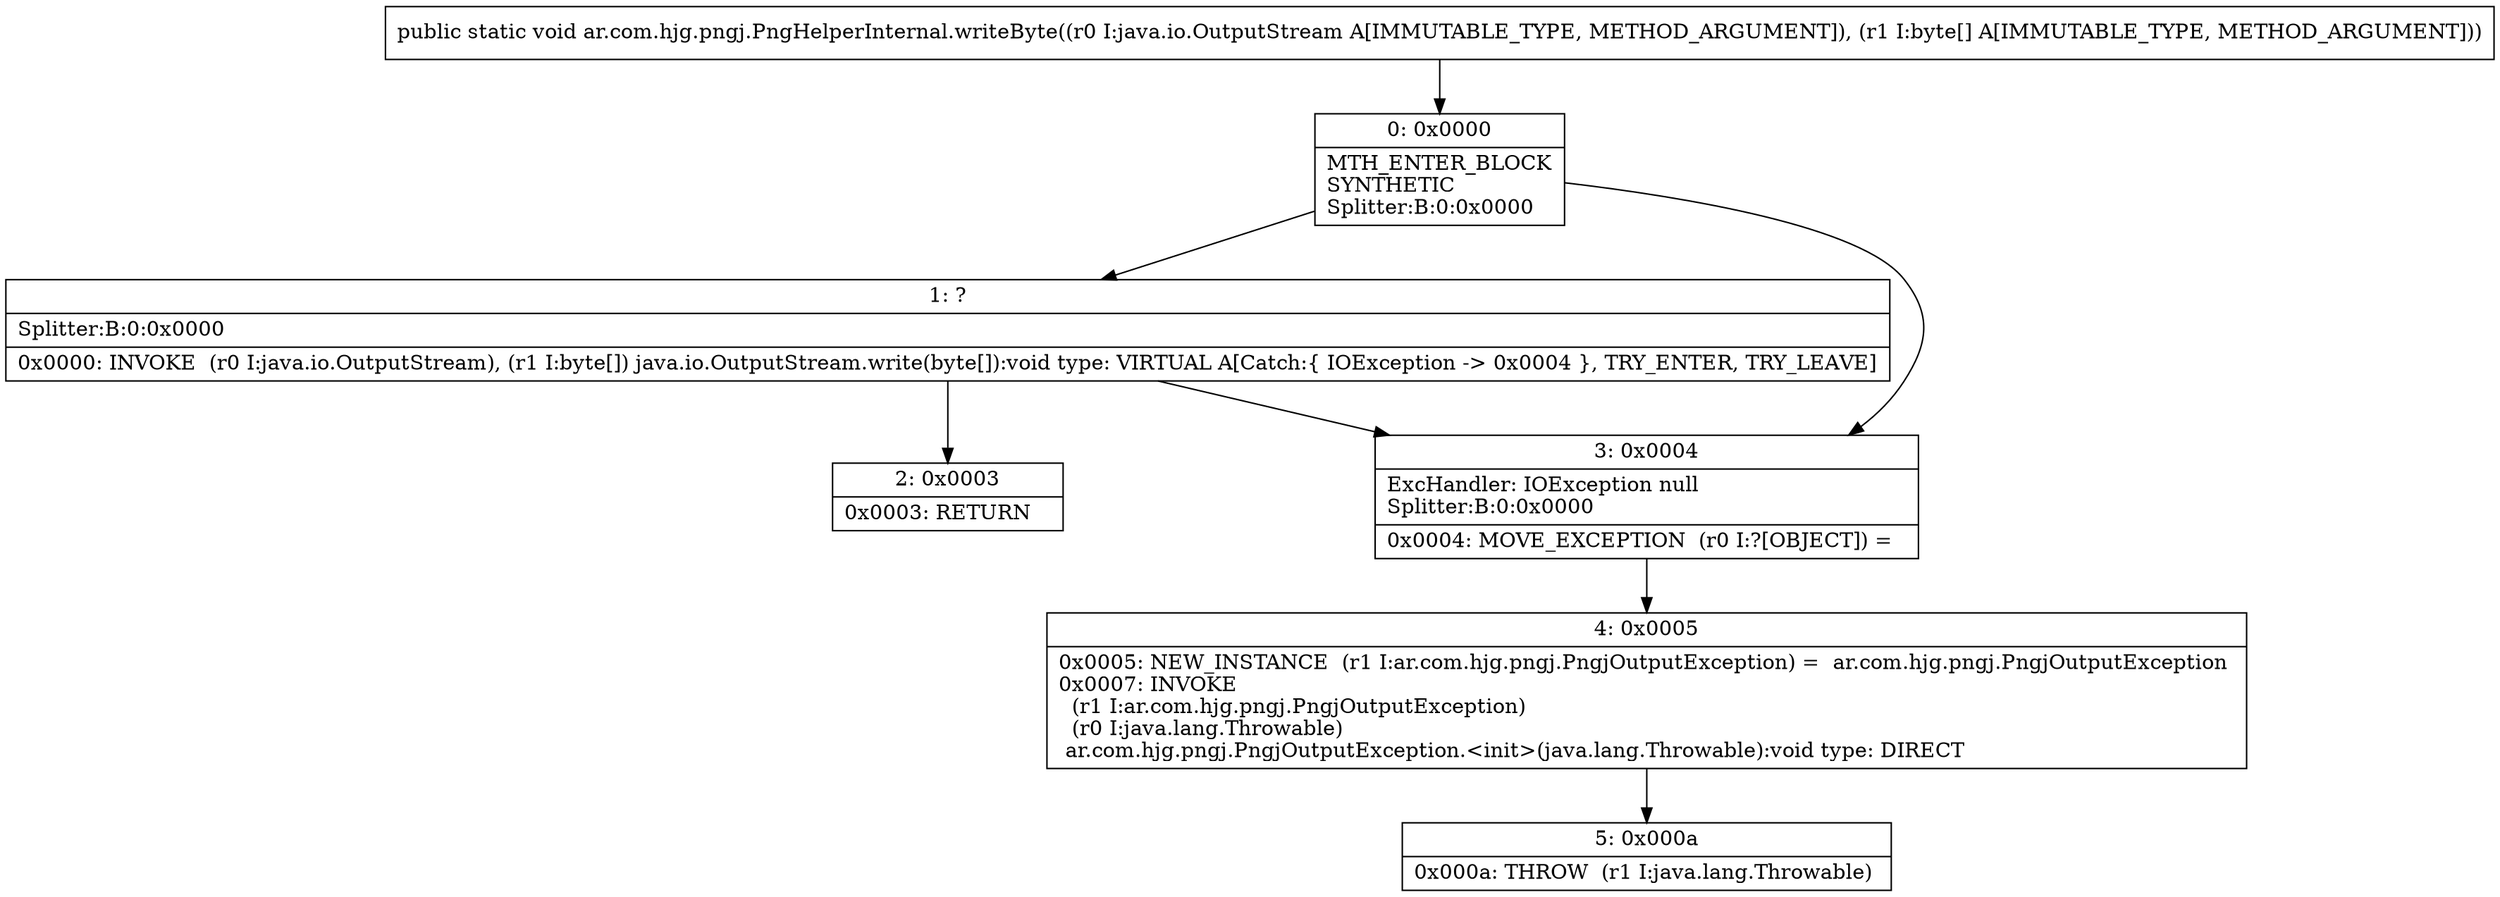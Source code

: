 digraph "CFG forar.com.hjg.pngj.PngHelperInternal.writeByte(Ljava\/io\/OutputStream;[B)V" {
Node_0 [shape=record,label="{0\:\ 0x0000|MTH_ENTER_BLOCK\lSYNTHETIC\lSplitter:B:0:0x0000\l}"];
Node_1 [shape=record,label="{1\:\ ?|Splitter:B:0:0x0000\l|0x0000: INVOKE  (r0 I:java.io.OutputStream), (r1 I:byte[]) java.io.OutputStream.write(byte[]):void type: VIRTUAL A[Catch:\{ IOException \-\> 0x0004 \}, TRY_ENTER, TRY_LEAVE]\l}"];
Node_2 [shape=record,label="{2\:\ 0x0003|0x0003: RETURN   \l}"];
Node_3 [shape=record,label="{3\:\ 0x0004|ExcHandler: IOException null\lSplitter:B:0:0x0000\l|0x0004: MOVE_EXCEPTION  (r0 I:?[OBJECT]) =  \l}"];
Node_4 [shape=record,label="{4\:\ 0x0005|0x0005: NEW_INSTANCE  (r1 I:ar.com.hjg.pngj.PngjOutputException) =  ar.com.hjg.pngj.PngjOutputException \l0x0007: INVOKE  \l  (r1 I:ar.com.hjg.pngj.PngjOutputException)\l  (r0 I:java.lang.Throwable)\l ar.com.hjg.pngj.PngjOutputException.\<init\>(java.lang.Throwable):void type: DIRECT \l}"];
Node_5 [shape=record,label="{5\:\ 0x000a|0x000a: THROW  (r1 I:java.lang.Throwable) \l}"];
MethodNode[shape=record,label="{public static void ar.com.hjg.pngj.PngHelperInternal.writeByte((r0 I:java.io.OutputStream A[IMMUTABLE_TYPE, METHOD_ARGUMENT]), (r1 I:byte[] A[IMMUTABLE_TYPE, METHOD_ARGUMENT])) }"];
MethodNode -> Node_0;
Node_0 -> Node_1;
Node_0 -> Node_3;
Node_1 -> Node_2;
Node_1 -> Node_3;
Node_3 -> Node_4;
Node_4 -> Node_5;
}

